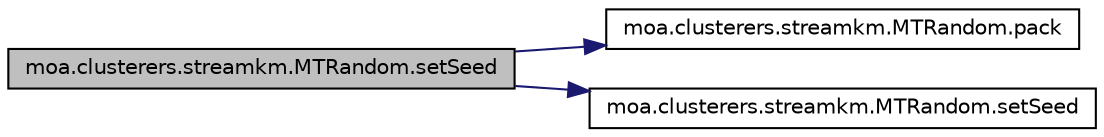digraph G
{
  edge [fontname="Helvetica",fontsize="10",labelfontname="Helvetica",labelfontsize="10"];
  node [fontname="Helvetica",fontsize="10",shape=record];
  rankdir=LR;
  Node1 [label="moa.clusterers.streamkm.MTRandom.setSeed",height=0.2,width=0.4,color="black", fillcolor="grey75", style="filled" fontcolor="black"];
  Node1 -> Node2 [color="midnightblue",fontsize="10",style="solid",fontname="Helvetica"];
  Node2 [label="moa.clusterers.streamkm.MTRandom.pack",height=0.2,width=0.4,color="black", fillcolor="white", style="filled",URL="$classmoa_1_1clusterers_1_1streamkm_1_1MTRandom.html#a5aab1cfe7fce672a0b6502ba5e4cd809",tooltip="This simply utility method can be used in cases where a byte array of seed data is..."];
  Node1 -> Node3 [color="midnightblue",fontsize="10",style="solid",fontname="Helvetica"];
  Node3 [label="moa.clusterers.streamkm.MTRandom.setSeed",height=0.2,width=0.4,color="black", fillcolor="white", style="filled",URL="$classmoa_1_1clusterers_1_1streamkm_1_1MTRandom.html#af4f0e2909929145346c0009d8d7e6775"];
}
